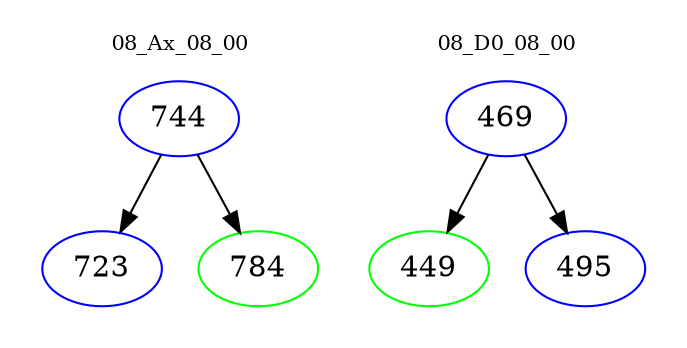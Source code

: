 digraph{
subgraph cluster_0 {
color = white
label = "08_Ax_08_00";
fontsize=10;
T0_744 [label="744", color="blue"]
T0_744 -> T0_723 [color="black"]
T0_723 [label="723", color="blue"]
T0_744 -> T0_784 [color="black"]
T0_784 [label="784", color="green"]
}
subgraph cluster_1 {
color = white
label = "08_D0_08_00";
fontsize=10;
T1_469 [label="469", color="blue"]
T1_469 -> T1_449 [color="black"]
T1_449 [label="449", color="green"]
T1_469 -> T1_495 [color="black"]
T1_495 [label="495", color="blue"]
}
}
